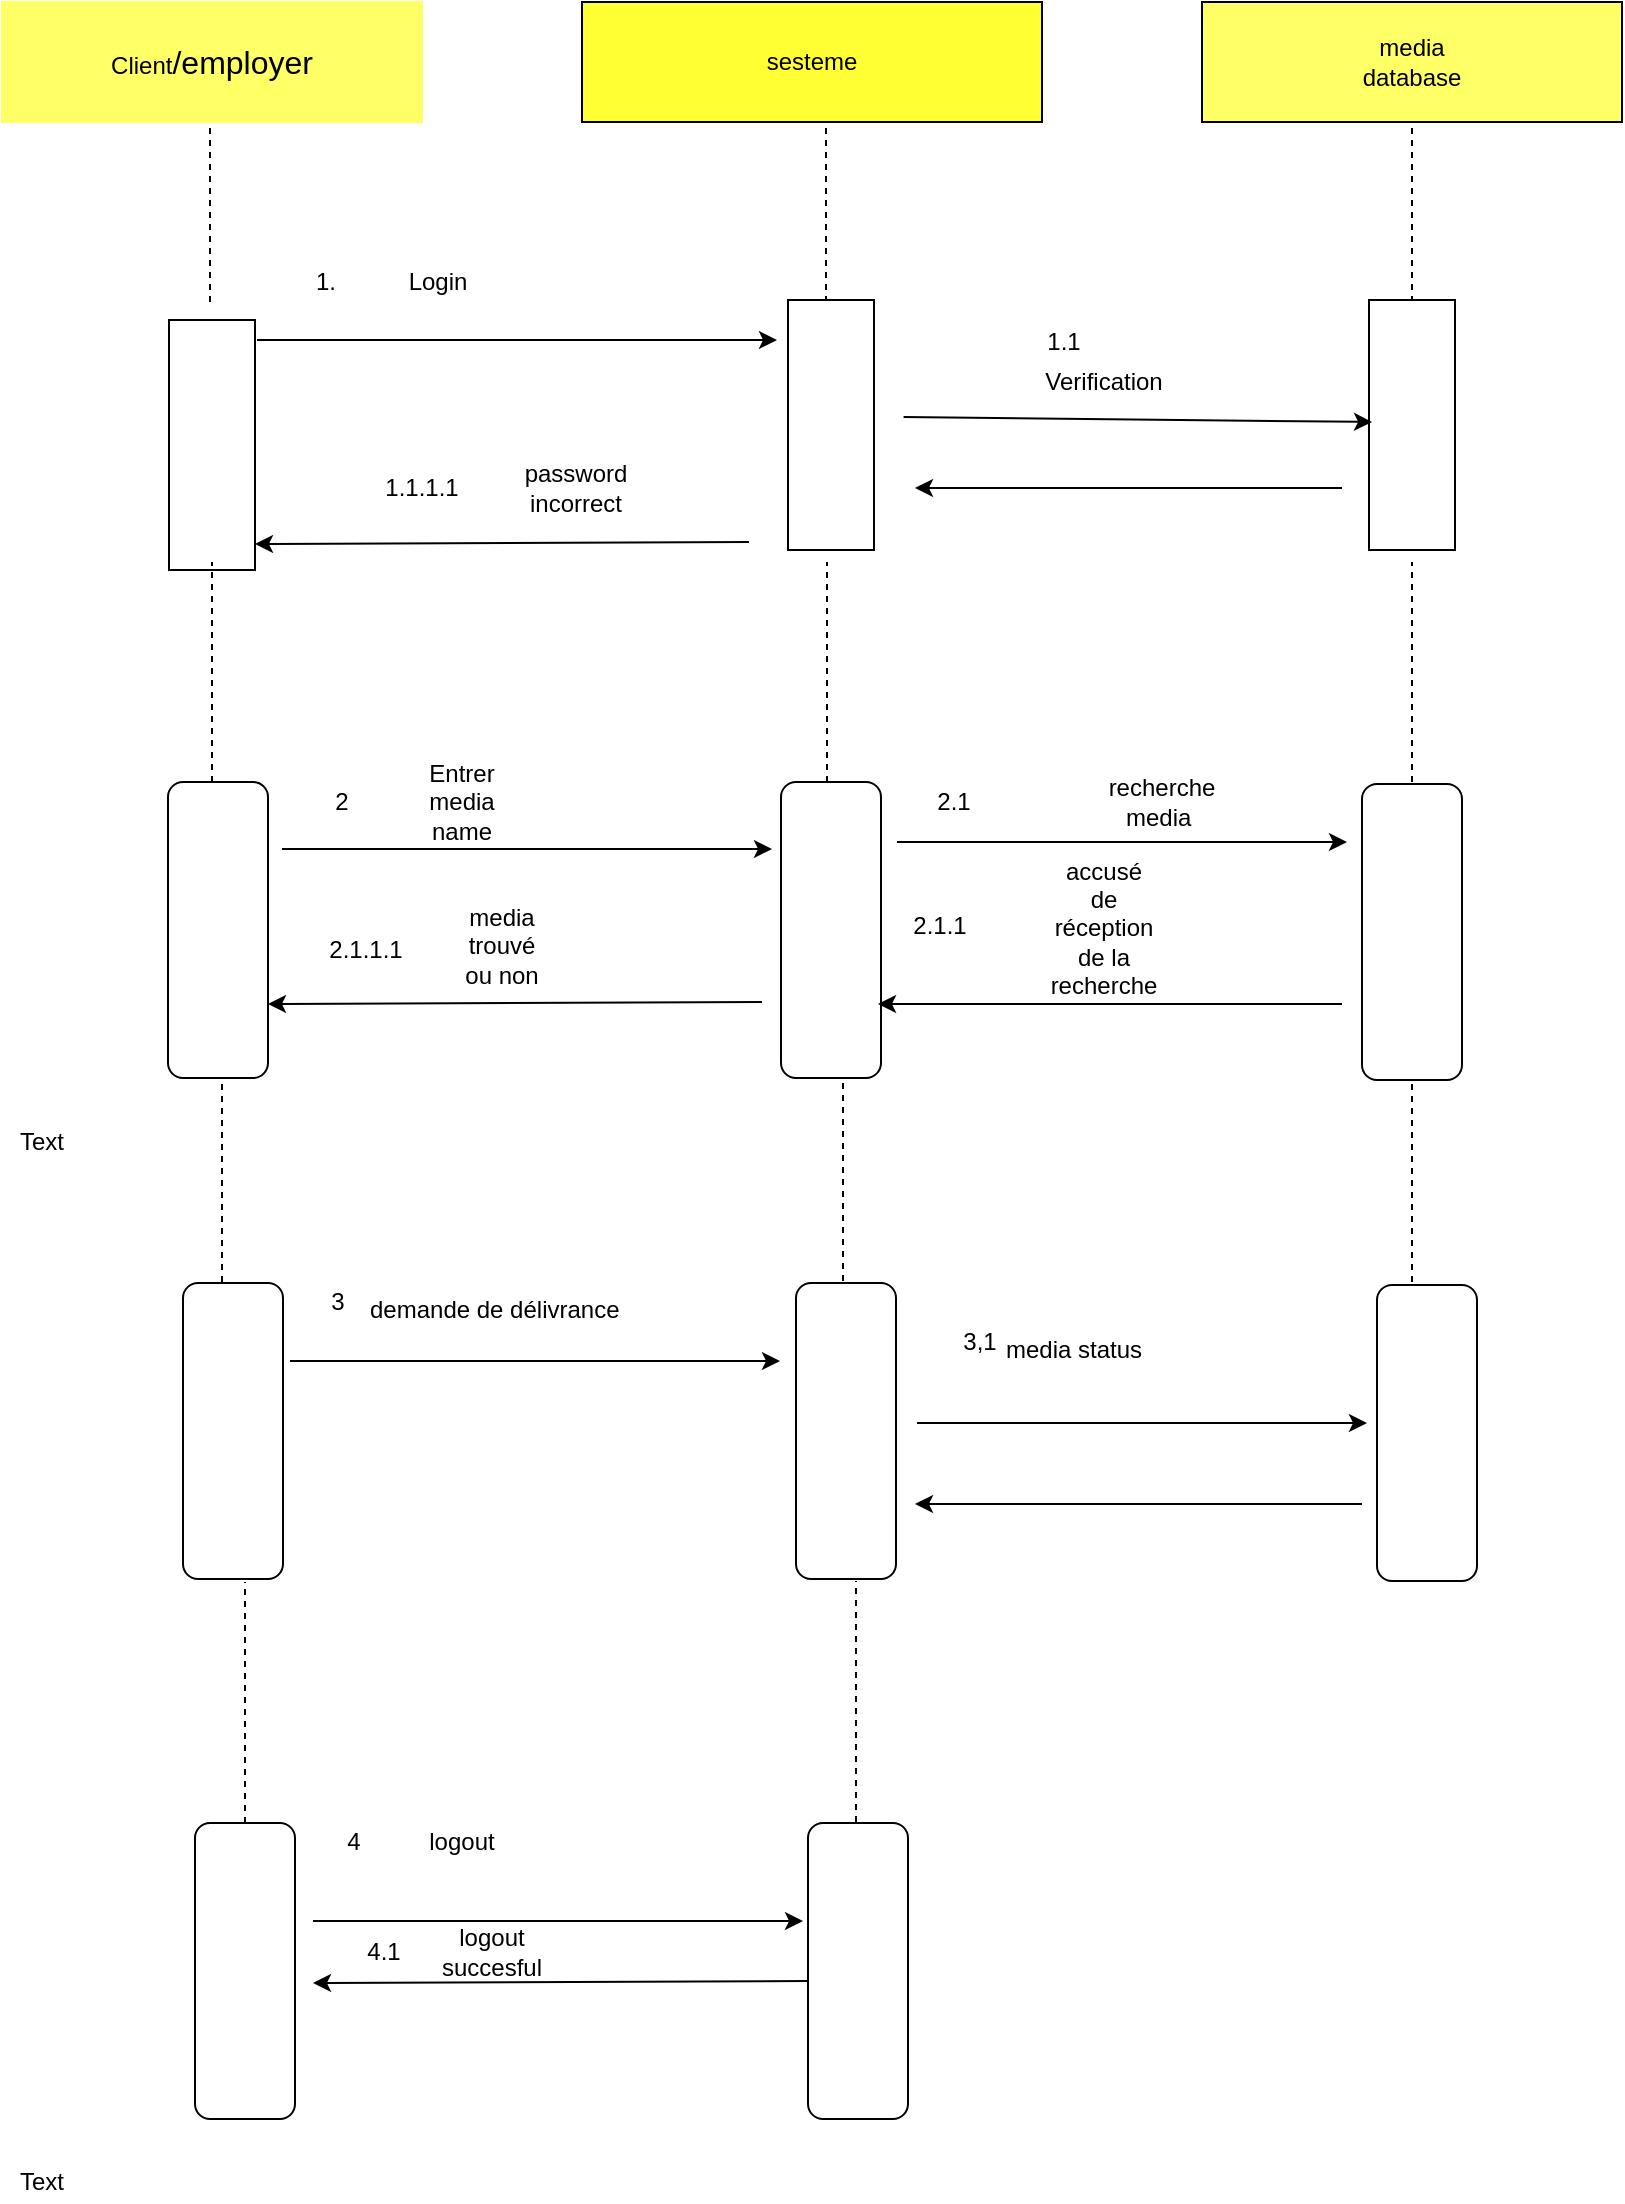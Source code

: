 <mxfile version="12.2.4" pages="1"><diagram id="NB0WfhrD6RI4_ugJl3GA" name="Page-1"><mxGraphModel dx="550" dy="397" grid="1" gridSize="10" guides="1" tooltips="1" connect="1" arrows="1" fold="1" page="1" pageScale="1" pageWidth="850" pageHeight="1100" math="0" shadow="0"><root><mxCell id="0"/><mxCell id="1" parent="0"/><mxCell id="47" value="" style="rounded=0;whiteSpace=wrap;html=1;strokeColor=#FFFF66;fillColor=#FFFF66;" parent="1" vertex="1"><mxGeometry x="10" y="110" width="210" height="60" as="geometry"/></mxCell><mxCell id="48" value="" style="rounded=0;whiteSpace=wrap;html=1;fillColor=#FFFF33;" parent="1" vertex="1"><mxGeometry x="300" y="110" width="230" height="60" as="geometry"/></mxCell><mxCell id="49" value="" style="rounded=0;whiteSpace=wrap;html=1;fillColor=#FFFF66;" parent="1" vertex="1"><mxGeometry x="610" y="110" width="210" height="60" as="geometry"/></mxCell><mxCell id="50" value="Client&lt;font size=&quot;3&quot;&gt;/employer&lt;/font&gt;" style="text;html=1;strokeColor=none;fillColor=none;align=center;verticalAlign=middle;whiteSpace=wrap;rounded=0;" parent="1" vertex="1"><mxGeometry x="95" y="130" width="40" height="20" as="geometry"/></mxCell><mxCell id="51" value="sesteme" style="text;html=1;strokeColor=none;fillColor=none;align=center;verticalAlign=middle;whiteSpace=wrap;rounded=0;" parent="1" vertex="1"><mxGeometry x="395" y="130" width="40" height="20" as="geometry"/></mxCell><mxCell id="52" value="media database" style="text;html=1;strokeColor=none;fillColor=none;align=center;verticalAlign=middle;whiteSpace=wrap;rounded=0;" parent="1" vertex="1"><mxGeometry x="695" y="130" width="40" height="20" as="geometry"/></mxCell><mxCell id="53" value="" style="endArrow=none;dashed=1;html=1;" parent="1" edge="1"><mxGeometry width="50" height="50" relative="1" as="geometry"><mxPoint x="114" y="260" as="sourcePoint"/><mxPoint x="114" y="170" as="targetPoint"/></mxGeometry></mxCell><mxCell id="54" value="" style="endArrow=none;dashed=1;html=1;" parent="1" edge="1"><mxGeometry width="50" height="50" relative="1" as="geometry"><mxPoint x="422" y="260" as="sourcePoint"/><mxPoint x="422" y="170" as="targetPoint"/></mxGeometry></mxCell><mxCell id="55" value="" style="endArrow=none;dashed=1;html=1;" parent="1" edge="1"><mxGeometry width="50" height="50" relative="1" as="geometry"><mxPoint x="715" y="260" as="sourcePoint"/><mxPoint x="715" y="170" as="targetPoint"/></mxGeometry></mxCell><mxCell id="56" value="" style="rounded=1;whiteSpace=wrap;html=1;rotation=-90;arcSize=0;" parent="1" vertex="1"><mxGeometry x="52.5" y="310" width="125" height="43" as="geometry"/></mxCell><mxCell id="57" value="" style="rounded=1;whiteSpace=wrap;html=1;rotation=-90;arcSize=0;" parent="1" vertex="1"><mxGeometry x="362" y="300" width="125" height="43" as="geometry"/></mxCell><mxCell id="58" value="" style="rounded=1;whiteSpace=wrap;html=1;rotation=-90;arcSize=0;" parent="1" vertex="1"><mxGeometry x="652.5" y="300" width="125" height="43" as="geometry"/></mxCell><mxCell id="59" value="" style="endArrow=none;dashed=1;html=1;" parent="1" edge="1"><mxGeometry width="50" height="50" relative="1" as="geometry"><mxPoint x="115" y="500" as="sourcePoint"/><mxPoint x="115" y="390" as="targetPoint"/></mxGeometry></mxCell><mxCell id="60" value="" style="endArrow=none;dashed=1;html=1;" parent="1" edge="1"><mxGeometry width="50" height="50" relative="1" as="geometry"><mxPoint x="422.5" y="500" as="sourcePoint"/><mxPoint x="422.5" y="390" as="targetPoint"/></mxGeometry></mxCell><mxCell id="61" value="" style="endArrow=none;dashed=1;html=1;" parent="1" edge="1"><mxGeometry width="50" height="50" relative="1" as="geometry"><mxPoint x="715" y="500" as="sourcePoint"/><mxPoint x="715" y="390" as="targetPoint"/></mxGeometry></mxCell><mxCell id="62" value="" style="rounded=1;whiteSpace=wrap;html=1;rotation=-90;" parent="1" vertex="1"><mxGeometry x="44" y="549" width="148" height="50" as="geometry"/></mxCell><mxCell id="64" value="" style="rounded=1;whiteSpace=wrap;html=1;rotation=-90;" parent="1" vertex="1"><mxGeometry x="350.5" y="549" width="148" height="50" as="geometry"/></mxCell><mxCell id="65" value="" style="rounded=1;whiteSpace=wrap;html=1;rotation=-90;" parent="1" vertex="1"><mxGeometry x="641" y="550" width="148" height="50" as="geometry"/></mxCell><mxCell id="66" value="Login" style="text;html=1;strokeColor=none;fillColor=none;align=center;verticalAlign=middle;whiteSpace=wrap;rounded=0;" parent="1" vertex="1"><mxGeometry x="178.5" y="240" width="98" height="20" as="geometry"/></mxCell><mxCell id="67" value="1." style="text;html=1;strokeColor=none;fillColor=none;align=center;verticalAlign=middle;whiteSpace=wrap;rounded=0;" parent="1" vertex="1"><mxGeometry x="152" y="240" width="40" height="20" as="geometry"/></mxCell><mxCell id="68" value="Verification" style="text;html=1;strokeColor=none;fillColor=none;align=center;verticalAlign=middle;whiteSpace=wrap;rounded=0;" parent="1" vertex="1"><mxGeometry x="512" y="290" width="98" height="20" as="geometry"/></mxCell><mxCell id="69" value="1.1" style="text;html=1;strokeColor=none;fillColor=none;align=center;verticalAlign=middle;whiteSpace=wrap;rounded=0;" parent="1" vertex="1"><mxGeometry x="521" y="270" width="40" height="20" as="geometry"/></mxCell><mxCell id="70" value="" style="endArrow=classic;html=1;" parent="1" edge="1"><mxGeometry width="50" height="50" relative="1" as="geometry"><mxPoint x="137.5" y="279" as="sourcePoint"/><mxPoint x="397.5" y="279" as="targetPoint"/></mxGeometry></mxCell><mxCell id="71" value="" style="endArrow=classic;html=1;exitX=0.532;exitY=1.344;exitDx=0;exitDy=0;exitPerimeter=0;" parent="1" source="57" edge="1"><mxGeometry width="50" height="50" relative="1" as="geometry"><mxPoint x="470" y="320" as="sourcePoint"/><mxPoint x="695" y="320" as="targetPoint"/></mxGeometry></mxCell><mxCell id="72" value="" style="endArrow=classic;html=1;" parent="1" edge="1"><mxGeometry width="50" height="50" relative="1" as="geometry"><mxPoint x="150" y="533.5" as="sourcePoint"/><mxPoint x="395" y="533.5" as="targetPoint"/></mxGeometry></mxCell><mxCell id="73" value="Text" style="text;html=1;strokeColor=none;fillColor=none;align=center;verticalAlign=middle;whiteSpace=wrap;rounded=0;" parent="1" vertex="1"><mxGeometry x="10" y="670" width="40" height="20" as="geometry"/></mxCell><mxCell id="74" value="password incorrect" style="text;html=1;strokeColor=none;fillColor=none;align=center;verticalAlign=middle;whiteSpace=wrap;rounded=0;" parent="1" vertex="1"><mxGeometry x="276.5" y="343" width="40" height="20" as="geometry"/></mxCell><mxCell id="75" value="1.1.1.1" style="text;html=1;strokeColor=none;fillColor=none;align=center;verticalAlign=middle;whiteSpace=wrap;rounded=0;" parent="1" vertex="1"><mxGeometry x="199.5" y="343" width="40" height="20" as="geometry"/></mxCell><mxCell id="78" value="" style="endArrow=classic;html=1;" parent="1" edge="1"><mxGeometry width="50" height="50" relative="1" as="geometry"><mxPoint x="457.5" y="530" as="sourcePoint"/><mxPoint x="682.5" y="530" as="targetPoint"/></mxGeometry></mxCell><mxCell id="79" value="" style="rounded=1;whiteSpace=wrap;html=1;rotation=-90;" parent="1" vertex="1"><mxGeometry x="51.5" y="799.5" width="148" height="50" as="geometry"/></mxCell><mxCell id="80" value="" style="rounded=1;whiteSpace=wrap;html=1;rotation=-90;" parent="1" vertex="1"><mxGeometry x="358" y="799.5" width="148" height="50" as="geometry"/></mxCell><mxCell id="81" value="" style="rounded=1;whiteSpace=wrap;html=1;rotation=-90;" parent="1" vertex="1"><mxGeometry x="648.5" y="800.5" width="148" height="50" as="geometry"/></mxCell><mxCell id="82" value="" style="endArrow=classic;html=1;" parent="1" edge="1"><mxGeometry width="50" height="50" relative="1" as="geometry"><mxPoint x="154" y="789.5" as="sourcePoint"/><mxPoint x="399" y="789.5" as="targetPoint"/></mxGeometry></mxCell><mxCell id="83" value="Entrer media name" style="text;html=1;strokeColor=none;fillColor=none;align=center;verticalAlign=middle;whiteSpace=wrap;rounded=0;" parent="1" vertex="1"><mxGeometry x="219.5" y="500" width="40" height="20" as="geometry"/></mxCell><mxCell id="84" value="2" style="text;html=1;strokeColor=none;fillColor=none;align=center;verticalAlign=middle;whiteSpace=wrap;rounded=0;" parent="1" vertex="1"><mxGeometry x="159.5" y="500" width="40" height="20" as="geometry"/></mxCell><mxCell id="85" value="" style="endArrow=classic;html=1;" parent="1" edge="1"><mxGeometry width="50" height="50" relative="1" as="geometry"><mxPoint x="467.5" y="820.5" as="sourcePoint"/><mxPoint x="692.5" y="820.5" as="targetPoint"/></mxGeometry></mxCell><mxCell id="86" value="" style="endArrow=none;dashed=1;html=1;" parent="1" edge="1"><mxGeometry width="50" height="50" relative="1" as="geometry"><mxPoint x="120" y="750" as="sourcePoint"/><mxPoint x="120" y="650" as="targetPoint"/></mxGeometry></mxCell><mxCell id="87" value="" style="endArrow=none;dashed=1;html=1;" parent="1" edge="1"><mxGeometry width="50" height="50" relative="1" as="geometry"><mxPoint x="430.5" y="749.5" as="sourcePoint"/><mxPoint x="430.5" y="649.5" as="targetPoint"/></mxGeometry></mxCell><mxCell id="88" value="" style="endArrow=none;dashed=1;html=1;" parent="1" edge="1"><mxGeometry width="50" height="50" relative="1" as="geometry"><mxPoint x="715" y="750" as="sourcePoint"/><mxPoint x="715" y="650" as="targetPoint"/></mxGeometry></mxCell><mxCell id="91" value="recherche media&amp;nbsp;" style="text;html=1;strokeColor=none;fillColor=none;align=center;verticalAlign=middle;whiteSpace=wrap;rounded=0;" parent="1" vertex="1"><mxGeometry x="570" y="500" width="40" height="20" as="geometry"/></mxCell><mxCell id="94" value="2.1" style="text;html=1;strokeColor=none;fillColor=none;align=center;verticalAlign=middle;whiteSpace=wrap;rounded=0;" parent="1" vertex="1"><mxGeometry x="466" y="500" width="40" height="20" as="geometry"/></mxCell><mxCell id="95" value="" style="rounded=1;whiteSpace=wrap;html=1;rotation=-90;" parent="1" vertex="1"><mxGeometry x="57.5" y="1069.5" width="148" height="50" as="geometry"/></mxCell><mxCell id="96" value="" style="rounded=1;whiteSpace=wrap;html=1;rotation=-90;" parent="1" vertex="1"><mxGeometry x="364" y="1069.5" width="148" height="50" as="geometry"/></mxCell><mxCell id="97" value="" style="endArrow=classic;html=1;" parent="1" edge="1"><mxGeometry width="50" height="50" relative="1" as="geometry"><mxPoint x="165.5" y="1069.5" as="sourcePoint"/><mxPoint x="410.5" y="1069.5" as="targetPoint"/></mxGeometry></mxCell><mxCell id="98" value="media trouvé ou non" style="text;html=1;strokeColor=none;fillColor=none;align=center;verticalAlign=middle;whiteSpace=wrap;rounded=0;" parent="1" vertex="1"><mxGeometry x="240" y="570" width="40" height="24" as="geometry"/></mxCell><mxCell id="99" value="2.1.1.1" style="text;html=1;strokeColor=none;fillColor=none;align=center;verticalAlign=middle;whiteSpace=wrap;rounded=0;" parent="1" vertex="1"><mxGeometry x="172" y="574" width="40" height="20" as="geometry"/></mxCell><mxCell id="101" value="" style="endArrow=none;dashed=1;html=1;exitX=1;exitY=0.5;exitDx=0;exitDy=0;" parent="1" source="95" edge="1"><mxGeometry width="50" height="50" relative="1" as="geometry"><mxPoint x="81.5" y="950" as="sourcePoint"/><mxPoint x="131.5" y="900" as="targetPoint"/></mxGeometry></mxCell><mxCell id="102" value="" style="endArrow=none;dashed=1;html=1;exitX=1;exitY=0.5;exitDx=0;exitDy=0;" parent="1" edge="1"><mxGeometry width="50" height="50" relative="1" as="geometry"><mxPoint x="437" y="1020.0" as="sourcePoint"/><mxPoint x="437" y="899.5" as="targetPoint"/></mxGeometry></mxCell><mxCell id="103" value="" style="endArrow=classic;html=1;entryX=0.25;entryY=1;entryDx=0;entryDy=0;" parent="1" target="62" edge="1"><mxGeometry width="50" height="50" relative="1" as="geometry"><mxPoint x="390" y="610" as="sourcePoint"/><mxPoint x="267.5" y="610" as="targetPoint"/></mxGeometry></mxCell><mxCell id="104" value="" style="endArrow=classic;html=1;entryX=0.25;entryY=1;entryDx=0;entryDy=0;" parent="1" edge="1"><mxGeometry width="50" height="50" relative="1" as="geometry"><mxPoint x="680" y="611" as="sourcePoint"/><mxPoint x="448" y="611" as="targetPoint"/></mxGeometry></mxCell><mxCell id="106" value="" style="endArrow=classic;html=1;entryX=0.25;entryY=1;entryDx=0;entryDy=0;" parent="1" edge="1"><mxGeometry width="50" height="50" relative="1" as="geometry"><mxPoint x="690" y="861" as="sourcePoint"/><mxPoint x="466.5" y="861" as="targetPoint"/></mxGeometry></mxCell><mxCell id="107" value="" style="endArrow=classic;html=1;entryX=0.25;entryY=1;entryDx=0;entryDy=0;" parent="1" edge="1"><mxGeometry width="50" height="50" relative="1" as="geometry"><mxPoint x="412.5" y="1099.5" as="sourcePoint"/><mxPoint x="165.5" y="1100.5" as="targetPoint"/></mxGeometry></mxCell><mxCell id="108" value="" style="endArrow=classic;html=1;entryX=0.25;entryY=1;entryDx=0;entryDy=0;" parent="1" edge="1"><mxGeometry width="50" height="50" relative="1" as="geometry"><mxPoint x="383.5" y="380" as="sourcePoint"/><mxPoint x="136.5" y="381" as="targetPoint"/></mxGeometry></mxCell><mxCell id="109" value="" style="endArrow=classic;html=1;entryX=0.25;entryY=1;entryDx=0;entryDy=0;" parent="1" edge="1"><mxGeometry width="50" height="50" relative="1" as="geometry"><mxPoint x="680" y="353" as="sourcePoint"/><mxPoint x="466.5" y="353" as="targetPoint"/></mxGeometry></mxCell><mxCell id="112" value="Text" style="text;html=1;strokeColor=none;fillColor=none;align=center;verticalAlign=middle;whiteSpace=wrap;rounded=0;" parent="1" vertex="1"><mxGeometry x="10" y="1190" width="40" height="20" as="geometry"/></mxCell><mxCell id="113" value="2.1.1" style="text;html=1;strokeColor=none;fillColor=none;align=center;verticalAlign=middle;whiteSpace=wrap;rounded=0;" parent="1" vertex="1"><mxGeometry x="458.5" y="562" width="40" height="20" as="geometry"/></mxCell><mxCell id="117" value="accusé de réception de la recherche" style="text;html=1;strokeColor=none;fillColor=none;align=center;verticalAlign=middle;whiteSpace=wrap;rounded=0;" parent="1" vertex="1"><mxGeometry x="541" y="562.5" width="40" height="20" as="geometry"/></mxCell><mxCell id="121" value="logout" style="text;html=1;strokeColor=none;fillColor=none;align=center;verticalAlign=middle;whiteSpace=wrap;rounded=0;" parent="1" vertex="1"><mxGeometry x="219.5" y="1020" width="40" height="20" as="geometry"/></mxCell><mxCell id="122" value="3" style="text;html=1;strokeColor=none;fillColor=none;align=center;verticalAlign=middle;whiteSpace=wrap;rounded=0;" parent="1" vertex="1"><mxGeometry x="157.5" y="750" width="40" height="20" as="geometry"/></mxCell><mxCell id="123" value="&lt;font color=&quot;rgba(0, 0, 0, 0)&quot; face=&quot;monospace&quot;&gt;&lt;span style=&quot;font-size: 0px&quot;&gt;demande de délivrance&lt;/span&gt;&lt;/font&gt;" style="text;html=1;strokeColor=none;fillColor=none;align=center;verticalAlign=middle;whiteSpace=wrap;rounded=0;" parent="1" vertex="1"><mxGeometry x="220" y="750" width="60" height="20" as="geometry"/></mxCell><mxCell id="124" value="demande de délivrance" style="text;html=1;" parent="1" vertex="1"><mxGeometry x="192" y="750" width="150" height="30" as="geometry"/></mxCell><mxCell id="125" value="3,1" style="text;html=1;strokeColor=none;fillColor=none;align=center;verticalAlign=middle;whiteSpace=wrap;rounded=0;" parent="1" vertex="1"><mxGeometry x="478.5" y="770" width="40" height="20" as="geometry"/></mxCell><mxCell id="126" value="media status" style="text;html=1;" parent="1" vertex="1"><mxGeometry x="510" y="770" width="153" height="30" as="geometry"/></mxCell><mxCell id="127" value="4" style="text;html=1;strokeColor=none;fillColor=none;align=center;verticalAlign=middle;whiteSpace=wrap;rounded=0;" parent="1" vertex="1"><mxGeometry x="165.5" y="1020" width="40" height="20" as="geometry"/></mxCell><mxCell id="128" value="logout succesful" style="text;html=1;strokeColor=none;fillColor=none;align=center;verticalAlign=middle;whiteSpace=wrap;rounded=0;" parent="1" vertex="1"><mxGeometry x="234.5" y="1074.5" width="40" height="20" as="geometry"/></mxCell><mxCell id="129" value="4.1" style="text;html=1;strokeColor=none;fillColor=none;align=center;verticalAlign=middle;whiteSpace=wrap;rounded=0;" parent="1" vertex="1"><mxGeometry x="180.5" y="1074.5" width="40" height="20" as="geometry"/></mxCell></root></mxGraphModel></diagram></mxfile>